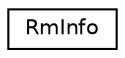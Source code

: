 digraph "Graphical Class Hierarchy"
{
  edge [fontname="Helvetica",fontsize="10",labelfontname="Helvetica",labelfontsize="10"];
  node [fontname="Helvetica",fontsize="10",shape=record];
  rankdir="LR";
  Node1 [label="RmInfo",height=0.2,width=0.4,color="black", fillcolor="white", style="filled",URL="$struct_rm_info.html",tooltip="Race Manager General Info. "];
}
